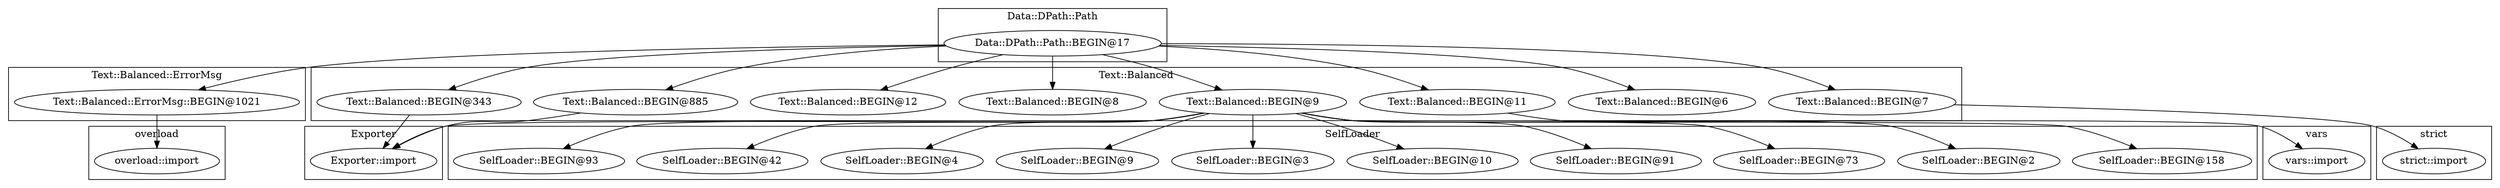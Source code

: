 digraph {
graph [overlap=false]
subgraph cluster_Text_Balanced_ErrorMsg {
	label="Text::Balanced::ErrorMsg";
	"Text::Balanced::ErrorMsg::BEGIN@1021";
}
subgraph cluster_overload {
	label="overload";
	"overload::import";
}
subgraph cluster_vars {
	label="vars";
	"vars::import";
}
subgraph cluster_Data_DPath_Path {
	label="Data::DPath::Path";
	"Data::DPath::Path::BEGIN@17";
}
subgraph cluster_strict {
	label="strict";
	"strict::import";
}
subgraph cluster_SelfLoader {
	label="SelfLoader";
	"SelfLoader::BEGIN@158";
	"SelfLoader::BEGIN@2";
	"SelfLoader::BEGIN@73";
	"SelfLoader::BEGIN@91";
	"SelfLoader::BEGIN@10";
	"SelfLoader::BEGIN@3";
	"SelfLoader::BEGIN@9";
	"SelfLoader::BEGIN@4";
	"SelfLoader::BEGIN@42";
	"SelfLoader::BEGIN@93";
}
subgraph cluster_Text_Balanced {
	label="Text::Balanced";
	"Text::Balanced::BEGIN@343";
	"Text::Balanced::BEGIN@6";
	"Text::Balanced::BEGIN@9";
	"Text::Balanced::BEGIN@11";
	"Text::Balanced::BEGIN@8";
	"Text::Balanced::BEGIN@12";
	"Text::Balanced::BEGIN@885";
	"Text::Balanced::BEGIN@7";
}
subgraph cluster_Exporter {
	label="Exporter";
	"Exporter::import";
}
"Data::DPath::Path::BEGIN@17" -> "Text::Balanced::BEGIN@7";
"Text::Balanced::BEGIN@9" -> "SelfLoader::BEGIN@3";
"Text::Balanced::BEGIN@343" -> "Exporter::import";
"Text::Balanced::BEGIN@9" -> "Exporter::import";
"Text::Balanced::BEGIN@885" -> "Exporter::import";
"Data::DPath::Path::BEGIN@17" -> "Text::Balanced::BEGIN@8";
"Text::Balanced::BEGIN@9" -> "SelfLoader::BEGIN@42";
"Text::Balanced::BEGIN@9" -> "SelfLoader::BEGIN@158";
"Text::Balanced::BEGIN@9" -> "SelfLoader::BEGIN@91";
"Text::Balanced::BEGIN@9" -> "SelfLoader::BEGIN@4";
"Text::Balanced::ErrorMsg::BEGIN@1021" -> "overload::import";
"Text::Balanced::BEGIN@9" -> "SelfLoader::BEGIN@93";
"Data::DPath::Path::BEGIN@17" -> "Text::Balanced::BEGIN@343";
"Data::DPath::Path::BEGIN@17" -> "Text::Balanced::BEGIN@9";
"Data::DPath::Path::BEGIN@17" -> "Text::Balanced::BEGIN@12";
"Text::Balanced::BEGIN@11" -> "vars::import";
"Data::DPath::Path::BEGIN@17" -> "Text::Balanced::ErrorMsg::BEGIN@1021";
"Text::Balanced::BEGIN@9" -> "SelfLoader::BEGIN@2";
"Data::DPath::Path::BEGIN@17" -> "Text::Balanced::BEGIN@6";
"Data::DPath::Path::BEGIN@17" -> "Text::Balanced::BEGIN@11";
"Text::Balanced::BEGIN@9" -> "SelfLoader::BEGIN@9";
"Text::Balanced::BEGIN@9" -> "SelfLoader::BEGIN@73";
"Text::Balanced::BEGIN@9" -> "SelfLoader::BEGIN@10";
"Text::Balanced::BEGIN@7" -> "strict::import";
"Data::DPath::Path::BEGIN@17" -> "Text::Balanced::BEGIN@885";
}
